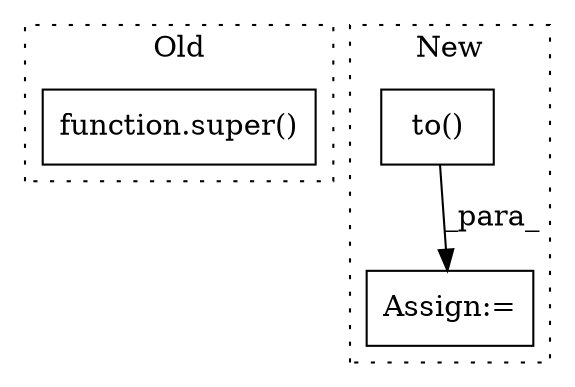 digraph G {
subgraph cluster0 {
1 [label="function.super()" a="75" s="12075" l="7" shape="box"];
label = "Old";
style="dotted";
}
subgraph cluster1 {
2 [label="to()" a="75" s="13335,13359" l="18,1" shape="box"];
3 [label="Assign:=" a="68" s="13332" l="3" shape="box"];
label = "New";
style="dotted";
}
2 -> 3 [label="_para_"];
}